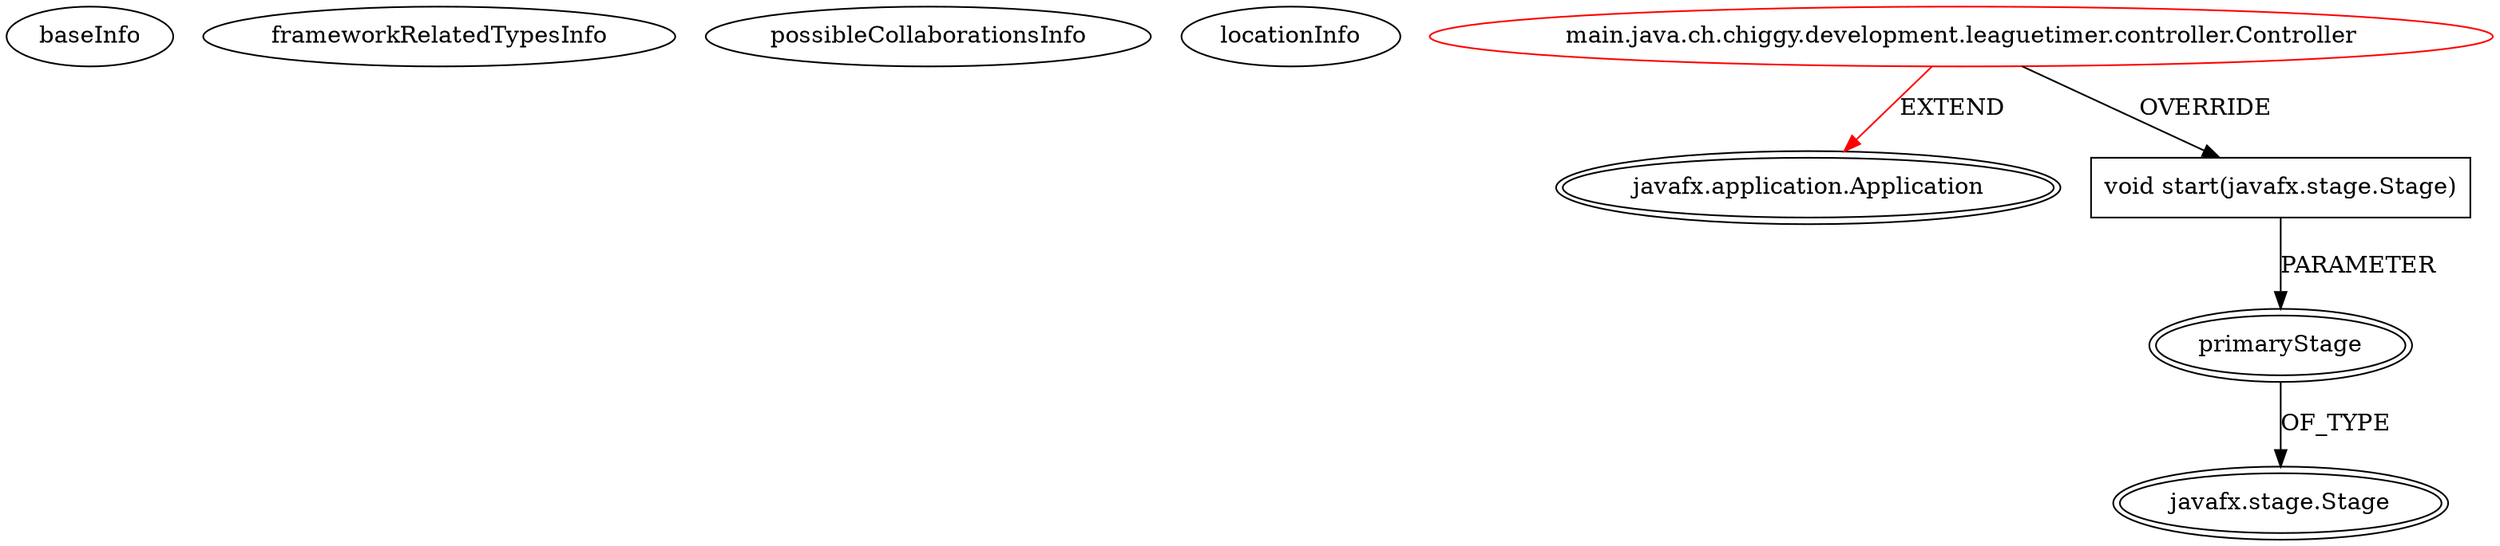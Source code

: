 digraph {
baseInfo[graphId=2273,category="extension_graph",isAnonymous=false,possibleRelation=false]
frameworkRelatedTypesInfo[0="javafx.application.Application"]
possibleCollaborationsInfo[]
locationInfo[projectName="chiggy88-proj-lol-2014",filePath="/chiggy88-proj-lol-2014/proj-lol-2014-master/src/main/java/ch/chiggy/development/leaguetimer/controller/Controller.java",contextSignature="Controller",graphId="2273"]
0[label="main.java.ch.chiggy.development.leaguetimer.controller.Controller",vertexType="ROOT_CLIENT_CLASS_DECLARATION",isFrameworkType=false,color=red]
1[label="javafx.application.Application",vertexType="FRAMEWORK_CLASS_TYPE",isFrameworkType=true,peripheries=2]
2[label="void start(javafx.stage.Stage)",vertexType="OVERRIDING_METHOD_DECLARATION",isFrameworkType=false,shape=box]
3[label="primaryStage",vertexType="PARAMETER_DECLARATION",isFrameworkType=true,peripheries=2]
4[label="javafx.stage.Stage",vertexType="FRAMEWORK_CLASS_TYPE",isFrameworkType=true,peripheries=2]
0->1[label="EXTEND",color=red]
0->2[label="OVERRIDE"]
3->4[label="OF_TYPE"]
2->3[label="PARAMETER"]
}
